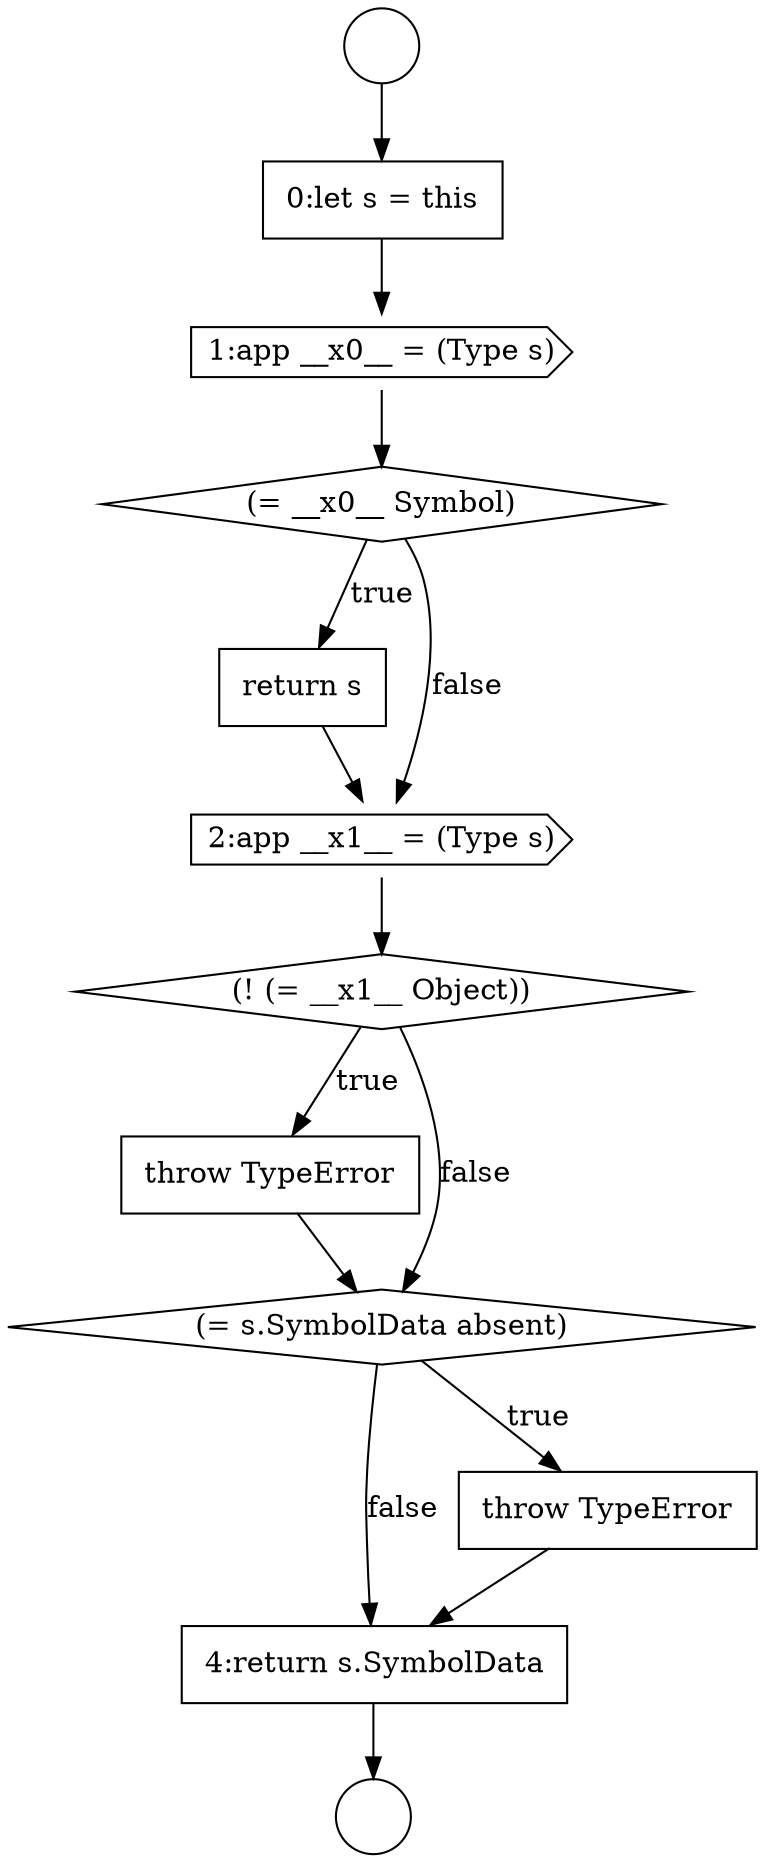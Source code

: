digraph {
  node10795 [shape=none, margin=0, label=<<font color="black">
    <table border="0" cellborder="1" cellspacing="0" cellpadding="10">
      <tr><td align="left">4:return s.SymbolData</td></tr>
    </table>
  </font>> color="black" fillcolor="white" style=filled]
  node10786 [shape=none, margin=0, label=<<font color="black">
    <table border="0" cellborder="1" cellspacing="0" cellpadding="10">
      <tr><td align="left">0:let s = this</td></tr>
    </table>
  </font>> color="black" fillcolor="white" style=filled]
  node10784 [shape=circle label=" " color="black" fillcolor="white" style=filled]
  node10794 [shape=none, margin=0, label=<<font color="black">
    <table border="0" cellborder="1" cellspacing="0" cellpadding="10">
      <tr><td align="left">throw TypeError</td></tr>
    </table>
  </font>> color="black" fillcolor="white" style=filled]
  node10791 [shape=diamond, label=<<font color="black">(! (= __x1__ Object))</font>> color="black" fillcolor="white" style=filled]
  node10787 [shape=cds, label=<<font color="black">1:app __x0__ = (Type s)</font>> color="black" fillcolor="white" style=filled]
  node10792 [shape=none, margin=0, label=<<font color="black">
    <table border="0" cellborder="1" cellspacing="0" cellpadding="10">
      <tr><td align="left">throw TypeError</td></tr>
    </table>
  </font>> color="black" fillcolor="white" style=filled]
  node10793 [shape=diamond, label=<<font color="black">(= s.SymbolData absent)</font>> color="black" fillcolor="white" style=filled]
  node10788 [shape=diamond, label=<<font color="black">(= __x0__ Symbol)</font>> color="black" fillcolor="white" style=filled]
  node10789 [shape=none, margin=0, label=<<font color="black">
    <table border="0" cellborder="1" cellspacing="0" cellpadding="10">
      <tr><td align="left">return s</td></tr>
    </table>
  </font>> color="black" fillcolor="white" style=filled]
  node10785 [shape=circle label=" " color="black" fillcolor="white" style=filled]
  node10790 [shape=cds, label=<<font color="black">2:app __x1__ = (Type s)</font>> color="black" fillcolor="white" style=filled]
  node10791 -> node10792 [label=<<font color="black">true</font>> color="black"]
  node10791 -> node10793 [label=<<font color="black">false</font>> color="black"]
  node10784 -> node10786 [ color="black"]
  node10786 -> node10787 [ color="black"]
  node10787 -> node10788 [ color="black"]
  node10792 -> node10793 [ color="black"]
  node10789 -> node10790 [ color="black"]
  node10790 -> node10791 [ color="black"]
  node10793 -> node10794 [label=<<font color="black">true</font>> color="black"]
  node10793 -> node10795 [label=<<font color="black">false</font>> color="black"]
  node10788 -> node10789 [label=<<font color="black">true</font>> color="black"]
  node10788 -> node10790 [label=<<font color="black">false</font>> color="black"]
  node10795 -> node10785 [ color="black"]
  node10794 -> node10795 [ color="black"]
}
